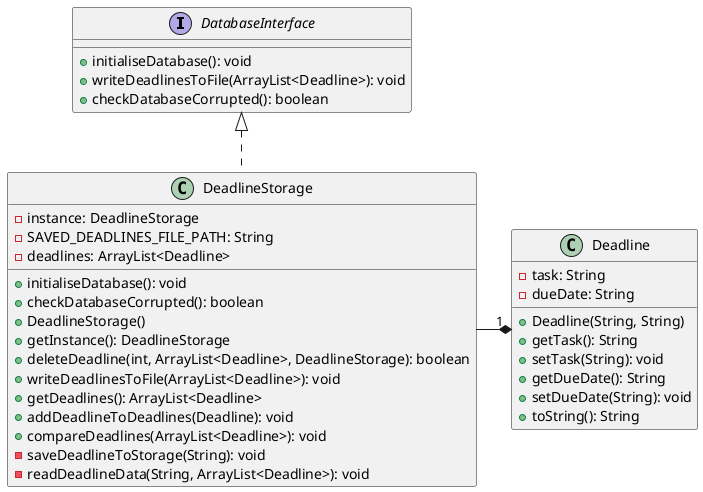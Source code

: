 @startuml

interface DatabaseInterface {
  + initialiseDatabase(): void
  + writeDeadlinesToFile(ArrayList<Deadline>): void
  + checkDatabaseCorrupted(): boolean
}

class DeadlineStorage implements DatabaseInterface {
  - instance: DeadlineStorage
  - SAVED_DEADLINES_FILE_PATH: String
  - deadlines: ArrayList<Deadline>
  + initialiseDatabase(): void
  + checkDatabaseCorrupted(): boolean
  + DeadlineStorage()
  + getInstance(): DeadlineStorage
  + deleteDeadline(int, ArrayList<Deadline>, DeadlineStorage): boolean
  + writeDeadlinesToFile(ArrayList<Deadline>): void
  + getDeadlines(): ArrayList<Deadline>
  + addDeadlineToDeadlines(Deadline): void
  + compareDeadlines(ArrayList<Deadline>): void
  - saveDeadlineToStorage(String): void
  - readDeadlineData(String, ArrayList<Deadline>): void
}

class Deadline {
  - task: String
  - dueDate: String
  + Deadline(String, String)
  + getTask(): String
  + setTask(String): void
  + getDueDate(): String
  + setDueDate(String): void
  + toString(): String
}

DeadlineStorage -* "1" Deadline

@enduml